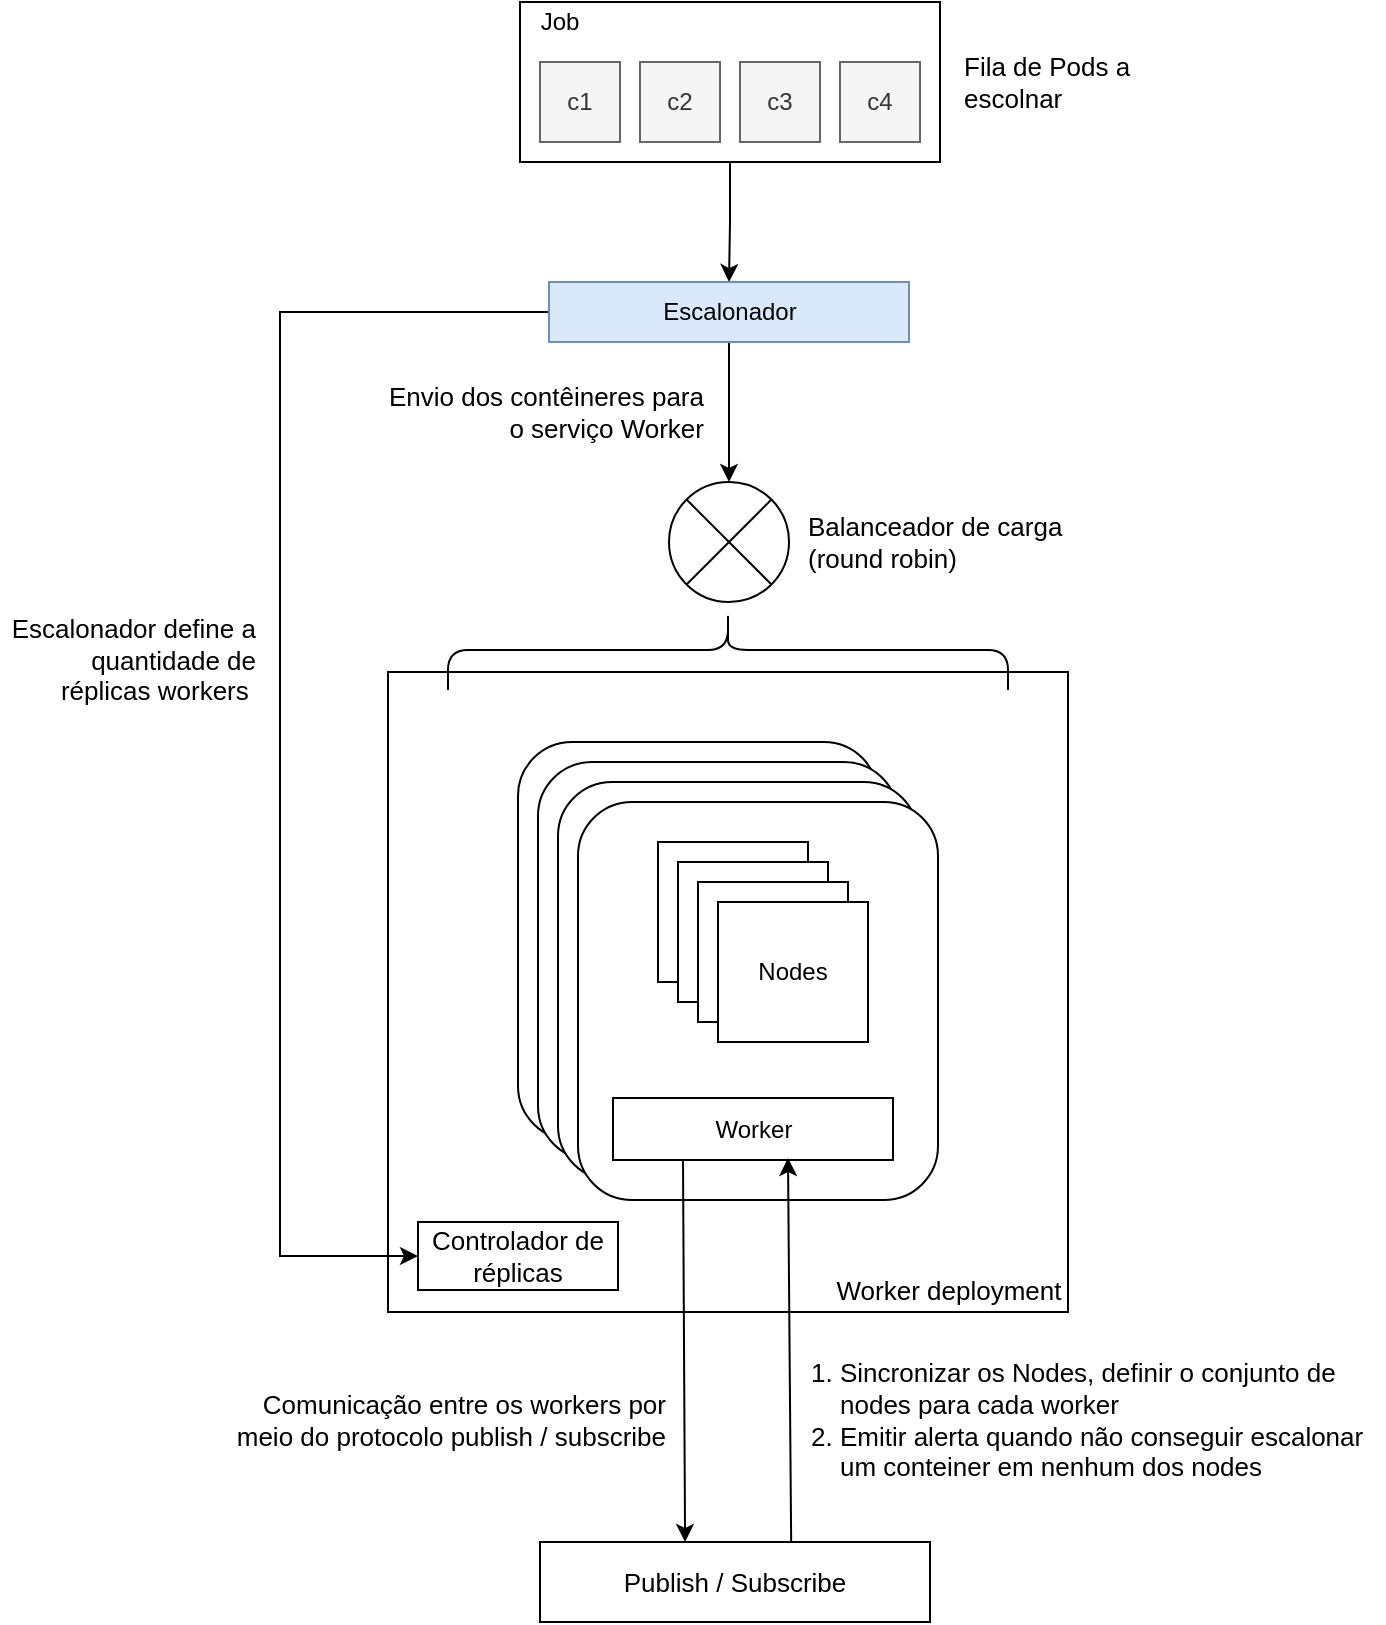 <mxfile version="15.6.1" type="github">
  <diagram id="gBcou01xzdm4x2pavO9m" name="Page-1">
    <mxGraphModel dx="1422" dy="734" grid="1" gridSize="10" guides="1" tooltips="1" connect="1" arrows="1" fold="1" page="1" pageScale="1" pageWidth="827" pageHeight="1169" math="0" shadow="0">
      <root>
        <mxCell id="0" />
        <mxCell id="1" parent="0" />
        <mxCell id="WGsIFe5JLrjPhLiVAVNB-75" value="" style="rounded=0;whiteSpace=wrap;html=1;fontSize=13;align=center;" vertex="1" parent="1">
          <mxGeometry x="254" y="355" width="340" height="320" as="geometry" />
        </mxCell>
        <mxCell id="WGsIFe5JLrjPhLiVAVNB-2" value="" style="rounded=1;whiteSpace=wrap;html=1;fontSize=10;align=left;" vertex="1" parent="1">
          <mxGeometry x="319" y="390" width="180" height="199" as="geometry" />
        </mxCell>
        <mxCell id="3pWWZFJcayxJ1vsHzLGc-102" style="edgeStyle=orthogonalEdgeStyle;rounded=0;orthogonalLoop=1;jettySize=auto;html=1;exitX=0.5;exitY=1;exitDx=0;exitDy=0;entryX=0.5;entryY=0;entryDx=0;entryDy=0;" parent="1" source="3pWWZFJcayxJ1vsHzLGc-2" target="3pWWZFJcayxJ1vsHzLGc-3" edge="1">
          <mxGeometry relative="1" as="geometry" />
        </mxCell>
        <mxCell id="3pWWZFJcayxJ1vsHzLGc-2" value="" style="rounded=0;whiteSpace=wrap;html=1;" parent="1" vertex="1">
          <mxGeometry x="320" y="20" width="210" height="80" as="geometry" />
        </mxCell>
        <mxCell id="WGsIFe5JLrjPhLiVAVNB-76" style="edgeStyle=none;rounded=0;orthogonalLoop=1;jettySize=auto;html=1;exitX=0.5;exitY=1;exitDx=0;exitDy=0;entryX=0.5;entryY=0;entryDx=0;entryDy=0;fontSize=13;endArrow=classic;endFill=1;" edge="1" parent="1" source="3pWWZFJcayxJ1vsHzLGc-3" target="WGsIFe5JLrjPhLiVAVNB-66">
          <mxGeometry relative="1" as="geometry" />
        </mxCell>
        <mxCell id="WGsIFe5JLrjPhLiVAVNB-78" style="edgeStyle=orthogonalEdgeStyle;rounded=0;orthogonalLoop=1;jettySize=auto;html=1;exitX=0;exitY=0.5;exitDx=0;exitDy=0;fontSize=13;endArrow=classic;endFill=1;entryX=0;entryY=0.5;entryDx=0;entryDy=0;" edge="1" parent="1" source="3pWWZFJcayxJ1vsHzLGc-3" target="WGsIFe5JLrjPhLiVAVNB-83">
          <mxGeometry relative="1" as="geometry">
            <mxPoint x="260" y="560" as="targetPoint" />
            <Array as="points">
              <mxPoint x="200" y="175" />
              <mxPoint x="200" y="647" />
            </Array>
          </mxGeometry>
        </mxCell>
        <mxCell id="3pWWZFJcayxJ1vsHzLGc-3" value="Escalonador" style="rounded=0;whiteSpace=wrap;html=1;fillColor=#dae8fc;strokeColor=#6c8ebf;" parent="1" vertex="1">
          <mxGeometry x="334.5" y="160" width="180" height="30" as="geometry" />
        </mxCell>
        <mxCell id="3pWWZFJcayxJ1vsHzLGc-4" value="c1" style="rounded=0;whiteSpace=wrap;html=1;fillColor=#f5f5f5;fontColor=#333333;strokeColor=#666666;" parent="1" vertex="1">
          <mxGeometry x="330" y="50" width="40" height="40" as="geometry" />
        </mxCell>
        <mxCell id="3pWWZFJcayxJ1vsHzLGc-5" value="c2" style="rounded=0;whiteSpace=wrap;html=1;fillColor=#f5f5f5;fontColor=#333333;strokeColor=#666666;" parent="1" vertex="1">
          <mxGeometry x="380" y="50" width="40" height="40" as="geometry" />
        </mxCell>
        <mxCell id="3pWWZFJcayxJ1vsHzLGc-6" value="c3" style="rounded=0;whiteSpace=wrap;html=1;fillColor=#f5f5f5;fontColor=#333333;strokeColor=#666666;" parent="1" vertex="1">
          <mxGeometry x="430" y="50" width="40" height="40" as="geometry" />
        </mxCell>
        <mxCell id="3pWWZFJcayxJ1vsHzLGc-7" value="c4" style="rounded=0;whiteSpace=wrap;html=1;fillColor=#f5f5f5;fontColor=#333333;strokeColor=#666666;" parent="1" vertex="1">
          <mxGeometry x="480" y="50" width="40" height="40" as="geometry" />
        </mxCell>
        <mxCell id="3pWWZFJcayxJ1vsHzLGc-8" value="Job" style="text;html=1;strokeColor=none;fillColor=none;align=center;verticalAlign=middle;whiteSpace=wrap;rounded=0;" parent="1" vertex="1">
          <mxGeometry x="320" y="20" width="40" height="20" as="geometry" />
        </mxCell>
        <mxCell id="3pWWZFJcayxJ1vsHzLGc-9" value="Worker 1" style="rounded=0;whiteSpace=wrap;html=1;" parent="1" vertex="1">
          <mxGeometry x="339" y="409" width="140" height="31" as="geometry" />
        </mxCell>
        <mxCell id="3pWWZFJcayxJ1vsHzLGc-16" value="" style="rounded=0;whiteSpace=wrap;html=1;" parent="1" vertex="1">
          <mxGeometry x="359" y="470" width="75" height="70" as="geometry" />
        </mxCell>
        <mxCell id="3pWWZFJcayxJ1vsHzLGc-17" value="" style="rounded=0;whiteSpace=wrap;html=1;" parent="1" vertex="1">
          <mxGeometry x="369" y="480" width="75" height="70" as="geometry" />
        </mxCell>
        <mxCell id="3pWWZFJcayxJ1vsHzLGc-18" value="" style="rounded=0;whiteSpace=wrap;html=1;" parent="1" vertex="1">
          <mxGeometry x="379" y="490" width="75" height="70" as="geometry" />
        </mxCell>
        <mxCell id="3pWWZFJcayxJ1vsHzLGc-19" value="" style="rounded=0;whiteSpace=wrap;html=1;" parent="1" vertex="1">
          <mxGeometry x="389" y="500" width="75" height="70" as="geometry" />
        </mxCell>
        <mxCell id="3pWWZFJcayxJ1vsHzLGc-21" value="" style="rounded=0;whiteSpace=wrap;html=1;" parent="1" vertex="1">
          <mxGeometry x="369" y="480" width="75" height="70" as="geometry" />
        </mxCell>
        <mxCell id="3pWWZFJcayxJ1vsHzLGc-22" value="" style="rounded=0;whiteSpace=wrap;html=1;" parent="1" vertex="1">
          <mxGeometry x="379" y="490" width="75" height="70" as="geometry" />
        </mxCell>
        <mxCell id="3pWWZFJcayxJ1vsHzLGc-23" value="Nodes" style="rounded=0;whiteSpace=wrap;html=1;" parent="1" vertex="1">
          <mxGeometry x="389" y="500" width="75" height="70" as="geometry" />
        </mxCell>
        <mxCell id="WGsIFe5JLrjPhLiVAVNB-39" value="" style="rounded=1;whiteSpace=wrap;html=1;fontSize=10;align=left;" vertex="1" parent="1">
          <mxGeometry x="329" y="400" width="180" height="199" as="geometry" />
        </mxCell>
        <mxCell id="WGsIFe5JLrjPhLiVAVNB-40" value="Worker 1" style="rounded=0;whiteSpace=wrap;html=1;" vertex="1" parent="1">
          <mxGeometry x="349" y="419" width="140" height="31" as="geometry" />
        </mxCell>
        <mxCell id="WGsIFe5JLrjPhLiVAVNB-41" value="" style="rounded=0;whiteSpace=wrap;html=1;" vertex="1" parent="1">
          <mxGeometry x="369" y="480" width="75" height="70" as="geometry" />
        </mxCell>
        <mxCell id="WGsIFe5JLrjPhLiVAVNB-42" value="" style="rounded=0;whiteSpace=wrap;html=1;" vertex="1" parent="1">
          <mxGeometry x="379" y="490" width="75" height="70" as="geometry" />
        </mxCell>
        <mxCell id="WGsIFe5JLrjPhLiVAVNB-43" value="" style="rounded=0;whiteSpace=wrap;html=1;" vertex="1" parent="1">
          <mxGeometry x="389" y="500" width="75" height="70" as="geometry" />
        </mxCell>
        <mxCell id="WGsIFe5JLrjPhLiVAVNB-44" value="" style="rounded=0;whiteSpace=wrap;html=1;" vertex="1" parent="1">
          <mxGeometry x="399" y="510" width="75" height="70" as="geometry" />
        </mxCell>
        <mxCell id="WGsIFe5JLrjPhLiVAVNB-45" value="" style="rounded=0;whiteSpace=wrap;html=1;" vertex="1" parent="1">
          <mxGeometry x="379" y="490" width="75" height="70" as="geometry" />
        </mxCell>
        <mxCell id="WGsIFe5JLrjPhLiVAVNB-46" value="" style="rounded=0;whiteSpace=wrap;html=1;" vertex="1" parent="1">
          <mxGeometry x="389" y="500" width="75" height="70" as="geometry" />
        </mxCell>
        <mxCell id="WGsIFe5JLrjPhLiVAVNB-47" value="Nodes" style="rounded=0;whiteSpace=wrap;html=1;" vertex="1" parent="1">
          <mxGeometry x="399" y="510" width="75" height="70" as="geometry" />
        </mxCell>
        <mxCell id="WGsIFe5JLrjPhLiVAVNB-48" value="" style="rounded=1;whiteSpace=wrap;html=1;fontSize=10;align=left;" vertex="1" parent="1">
          <mxGeometry x="339" y="410" width="180" height="199" as="geometry" />
        </mxCell>
        <mxCell id="WGsIFe5JLrjPhLiVAVNB-49" value="Worker 1" style="rounded=0;whiteSpace=wrap;html=1;" vertex="1" parent="1">
          <mxGeometry x="359" y="429" width="140" height="31" as="geometry" />
        </mxCell>
        <mxCell id="WGsIFe5JLrjPhLiVAVNB-50" value="" style="rounded=0;whiteSpace=wrap;html=1;" vertex="1" parent="1">
          <mxGeometry x="379" y="490" width="75" height="70" as="geometry" />
        </mxCell>
        <mxCell id="WGsIFe5JLrjPhLiVAVNB-51" value="" style="rounded=0;whiteSpace=wrap;html=1;" vertex="1" parent="1">
          <mxGeometry x="389" y="500" width="75" height="70" as="geometry" />
        </mxCell>
        <mxCell id="WGsIFe5JLrjPhLiVAVNB-52" value="" style="rounded=0;whiteSpace=wrap;html=1;" vertex="1" parent="1">
          <mxGeometry x="399" y="510" width="75" height="70" as="geometry" />
        </mxCell>
        <mxCell id="WGsIFe5JLrjPhLiVAVNB-53" value="" style="rounded=0;whiteSpace=wrap;html=1;" vertex="1" parent="1">
          <mxGeometry x="409" y="520" width="75" height="70" as="geometry" />
        </mxCell>
        <mxCell id="WGsIFe5JLrjPhLiVAVNB-54" value="" style="rounded=0;whiteSpace=wrap;html=1;" vertex="1" parent="1">
          <mxGeometry x="389" y="500" width="75" height="70" as="geometry" />
        </mxCell>
        <mxCell id="WGsIFe5JLrjPhLiVAVNB-55" value="" style="rounded=0;whiteSpace=wrap;html=1;" vertex="1" parent="1">
          <mxGeometry x="399" y="510" width="75" height="70" as="geometry" />
        </mxCell>
        <mxCell id="WGsIFe5JLrjPhLiVAVNB-56" value="Nodes" style="rounded=0;whiteSpace=wrap;html=1;" vertex="1" parent="1">
          <mxGeometry x="409" y="520" width="75" height="70" as="geometry" />
        </mxCell>
        <mxCell id="WGsIFe5JLrjPhLiVAVNB-57" value="" style="rounded=1;whiteSpace=wrap;html=1;fontSize=10;align=left;" vertex="1" parent="1">
          <mxGeometry x="349" y="420" width="180" height="199" as="geometry" />
        </mxCell>
        <mxCell id="WGsIFe5JLrjPhLiVAVNB-58" value="Worker" style="rounded=0;whiteSpace=wrap;html=1;" vertex="1" parent="1">
          <mxGeometry x="366.5" y="568" width="140" height="31" as="geometry" />
        </mxCell>
        <mxCell id="WGsIFe5JLrjPhLiVAVNB-59" value="" style="rounded=0;whiteSpace=wrap;html=1;" vertex="1" parent="1">
          <mxGeometry x="389" y="440" width="75" height="70" as="geometry" />
        </mxCell>
        <mxCell id="WGsIFe5JLrjPhLiVAVNB-63" value="" style="rounded=0;whiteSpace=wrap;html=1;" vertex="1" parent="1">
          <mxGeometry x="399" y="450" width="75" height="70" as="geometry" />
        </mxCell>
        <mxCell id="WGsIFe5JLrjPhLiVAVNB-64" value="" style="rounded=0;whiteSpace=wrap;html=1;" vertex="1" parent="1">
          <mxGeometry x="409" y="460" width="75" height="70" as="geometry" />
        </mxCell>
        <mxCell id="WGsIFe5JLrjPhLiVAVNB-65" value="Nodes" style="rounded=0;whiteSpace=wrap;html=1;" vertex="1" parent="1">
          <mxGeometry x="419" y="470" width="75" height="70" as="geometry" />
        </mxCell>
        <mxCell id="WGsIFe5JLrjPhLiVAVNB-66" value="" style="ellipse;whiteSpace=wrap;html=1;aspect=fixed;fontSize=10;align=left;" vertex="1" parent="1">
          <mxGeometry x="394.5" y="260" width="60" height="60" as="geometry" />
        </mxCell>
        <mxCell id="WGsIFe5JLrjPhLiVAVNB-67" style="rounded=0;orthogonalLoop=1;jettySize=auto;html=1;exitX=0;exitY=0;exitDx=0;exitDy=0;entryX=1;entryY=1;entryDx=0;entryDy=0;fontSize=10;endArrow=none;endFill=0;" edge="1" parent="1" source="WGsIFe5JLrjPhLiVAVNB-66" target="WGsIFe5JLrjPhLiVAVNB-66">
          <mxGeometry relative="1" as="geometry" />
        </mxCell>
        <mxCell id="WGsIFe5JLrjPhLiVAVNB-68" style="edgeStyle=none;rounded=0;orthogonalLoop=1;jettySize=auto;html=1;exitX=1;exitY=0;exitDx=0;exitDy=0;entryX=0;entryY=1;entryDx=0;entryDy=0;fontSize=10;endArrow=none;endFill=0;" edge="1" parent="1" source="WGsIFe5JLrjPhLiVAVNB-66" target="WGsIFe5JLrjPhLiVAVNB-66">
          <mxGeometry relative="1" as="geometry" />
        </mxCell>
        <mxCell id="WGsIFe5JLrjPhLiVAVNB-69" value="&lt;font style=&quot;font-size: 13px&quot;&gt;Publish / Subscribe&lt;/font&gt;" style="rounded=0;whiteSpace=wrap;html=1;fontSize=10;align=center;" vertex="1" parent="1">
          <mxGeometry x="330" y="790" width="195" height="40" as="geometry" />
        </mxCell>
        <mxCell id="WGsIFe5JLrjPhLiVAVNB-70" value="" style="endArrow=classic;html=1;rounded=0;fontSize=13;entryX=0.625;entryY=0.968;entryDx=0;entryDy=0;entryPerimeter=0;exitX=0.644;exitY=0;exitDx=0;exitDy=0;exitPerimeter=0;" edge="1" parent="1" source="WGsIFe5JLrjPhLiVAVNB-69" target="WGsIFe5JLrjPhLiVAVNB-58">
          <mxGeometry width="50" height="50" relative="1" as="geometry">
            <mxPoint x="453.5" y="715" as="sourcePoint" />
            <mxPoint x="453.5" y="655" as="targetPoint" />
          </mxGeometry>
        </mxCell>
        <mxCell id="WGsIFe5JLrjPhLiVAVNB-71" value="" style="endArrow=classic;html=1;rounded=0;fontSize=13;exitX=0.25;exitY=1;exitDx=0;exitDy=0;entryX=0.372;entryY=0;entryDx=0;entryDy=0;entryPerimeter=0;" edge="1" parent="1" source="WGsIFe5JLrjPhLiVAVNB-58" target="WGsIFe5JLrjPhLiVAVNB-69">
          <mxGeometry width="50" height="50" relative="1" as="geometry">
            <mxPoint x="400" y="655" as="sourcePoint" />
            <mxPoint x="400" y="715" as="targetPoint" />
          </mxGeometry>
        </mxCell>
        <mxCell id="WGsIFe5JLrjPhLiVAVNB-73" value="Worker deployment" style="text;html=1;strokeColor=none;fillColor=none;align=center;verticalAlign=middle;whiteSpace=wrap;rounded=0;fontSize=13;" vertex="1" parent="1">
          <mxGeometry x="474" y="649" width="120.5" height="30" as="geometry" />
        </mxCell>
        <mxCell id="WGsIFe5JLrjPhLiVAVNB-77" value="Fila de Pods a escolnar" style="text;html=1;strokeColor=none;fillColor=none;align=left;verticalAlign=middle;whiteSpace=wrap;rounded=0;fontSize=13;" vertex="1" parent="1">
          <mxGeometry x="540" y="45" width="110" height="30" as="geometry" />
        </mxCell>
        <mxCell id="WGsIFe5JLrjPhLiVAVNB-79" value="" style="shape=curlyBracket;whiteSpace=wrap;html=1;rounded=1;flipH=1;fontSize=13;align=center;direction=south;" vertex="1" parent="1">
          <mxGeometry x="284" y="324" width="280" height="40" as="geometry" />
        </mxCell>
        <mxCell id="WGsIFe5JLrjPhLiVAVNB-81" value="Balanceador de carga (round robin)" style="text;html=1;strokeColor=none;fillColor=none;align=left;verticalAlign=middle;whiteSpace=wrap;rounded=0;fontSize=13;" vertex="1" parent="1">
          <mxGeometry x="462" y="275" width="132" height="30" as="geometry" />
        </mxCell>
        <mxCell id="WGsIFe5JLrjPhLiVAVNB-82" value="Escalonador define a quantidade de réplicas workers&amp;nbsp;" style="text;html=1;strokeColor=none;fillColor=none;align=right;verticalAlign=middle;whiteSpace=wrap;rounded=0;fontSize=13;" vertex="1" parent="1">
          <mxGeometry x="60" y="334" width="130" height="30" as="geometry" />
        </mxCell>
        <mxCell id="WGsIFe5JLrjPhLiVAVNB-83" value="Controlador de réplicas" style="rounded=0;whiteSpace=wrap;html=1;fontSize=13;align=center;" vertex="1" parent="1">
          <mxGeometry x="269" y="630" width="100" height="34" as="geometry" />
        </mxCell>
        <mxCell id="WGsIFe5JLrjPhLiVAVNB-85" value="Comunicação entre os workers por meio do protocolo publish / subscribe" style="text;html=1;strokeColor=none;fillColor=none;align=right;verticalAlign=middle;whiteSpace=wrap;rounded=0;fontSize=13;" vertex="1" parent="1">
          <mxGeometry x="169" y="689" width="225.5" height="80" as="geometry" />
        </mxCell>
        <mxCell id="WGsIFe5JLrjPhLiVAVNB-86" value="&lt;ol&gt;&lt;li&gt;Sincronizar os Nodes, definir o conjunto de nodes para cada worker&lt;/li&gt;&lt;li&gt;Emitir alerta quando não conseguir escalonar um conteiner em nenhum dos nodes&lt;/li&gt;&lt;/ol&gt;" style="text;html=1;strokeColor=none;fillColor=none;align=left;verticalAlign=middle;whiteSpace=wrap;rounded=0;fontSize=13;" vertex="1" parent="1">
          <mxGeometry x="438" y="679" width="314" height="100" as="geometry" />
        </mxCell>
        <mxCell id="WGsIFe5JLrjPhLiVAVNB-87" value="Envio dos contêineres para o serviço Worker" style="text;html=1;strokeColor=none;fillColor=none;align=right;verticalAlign=middle;whiteSpace=wrap;rounded=0;fontSize=13;" vertex="1" parent="1">
          <mxGeometry x="244" y="210" width="170" height="30" as="geometry" />
        </mxCell>
      </root>
    </mxGraphModel>
  </diagram>
</mxfile>
